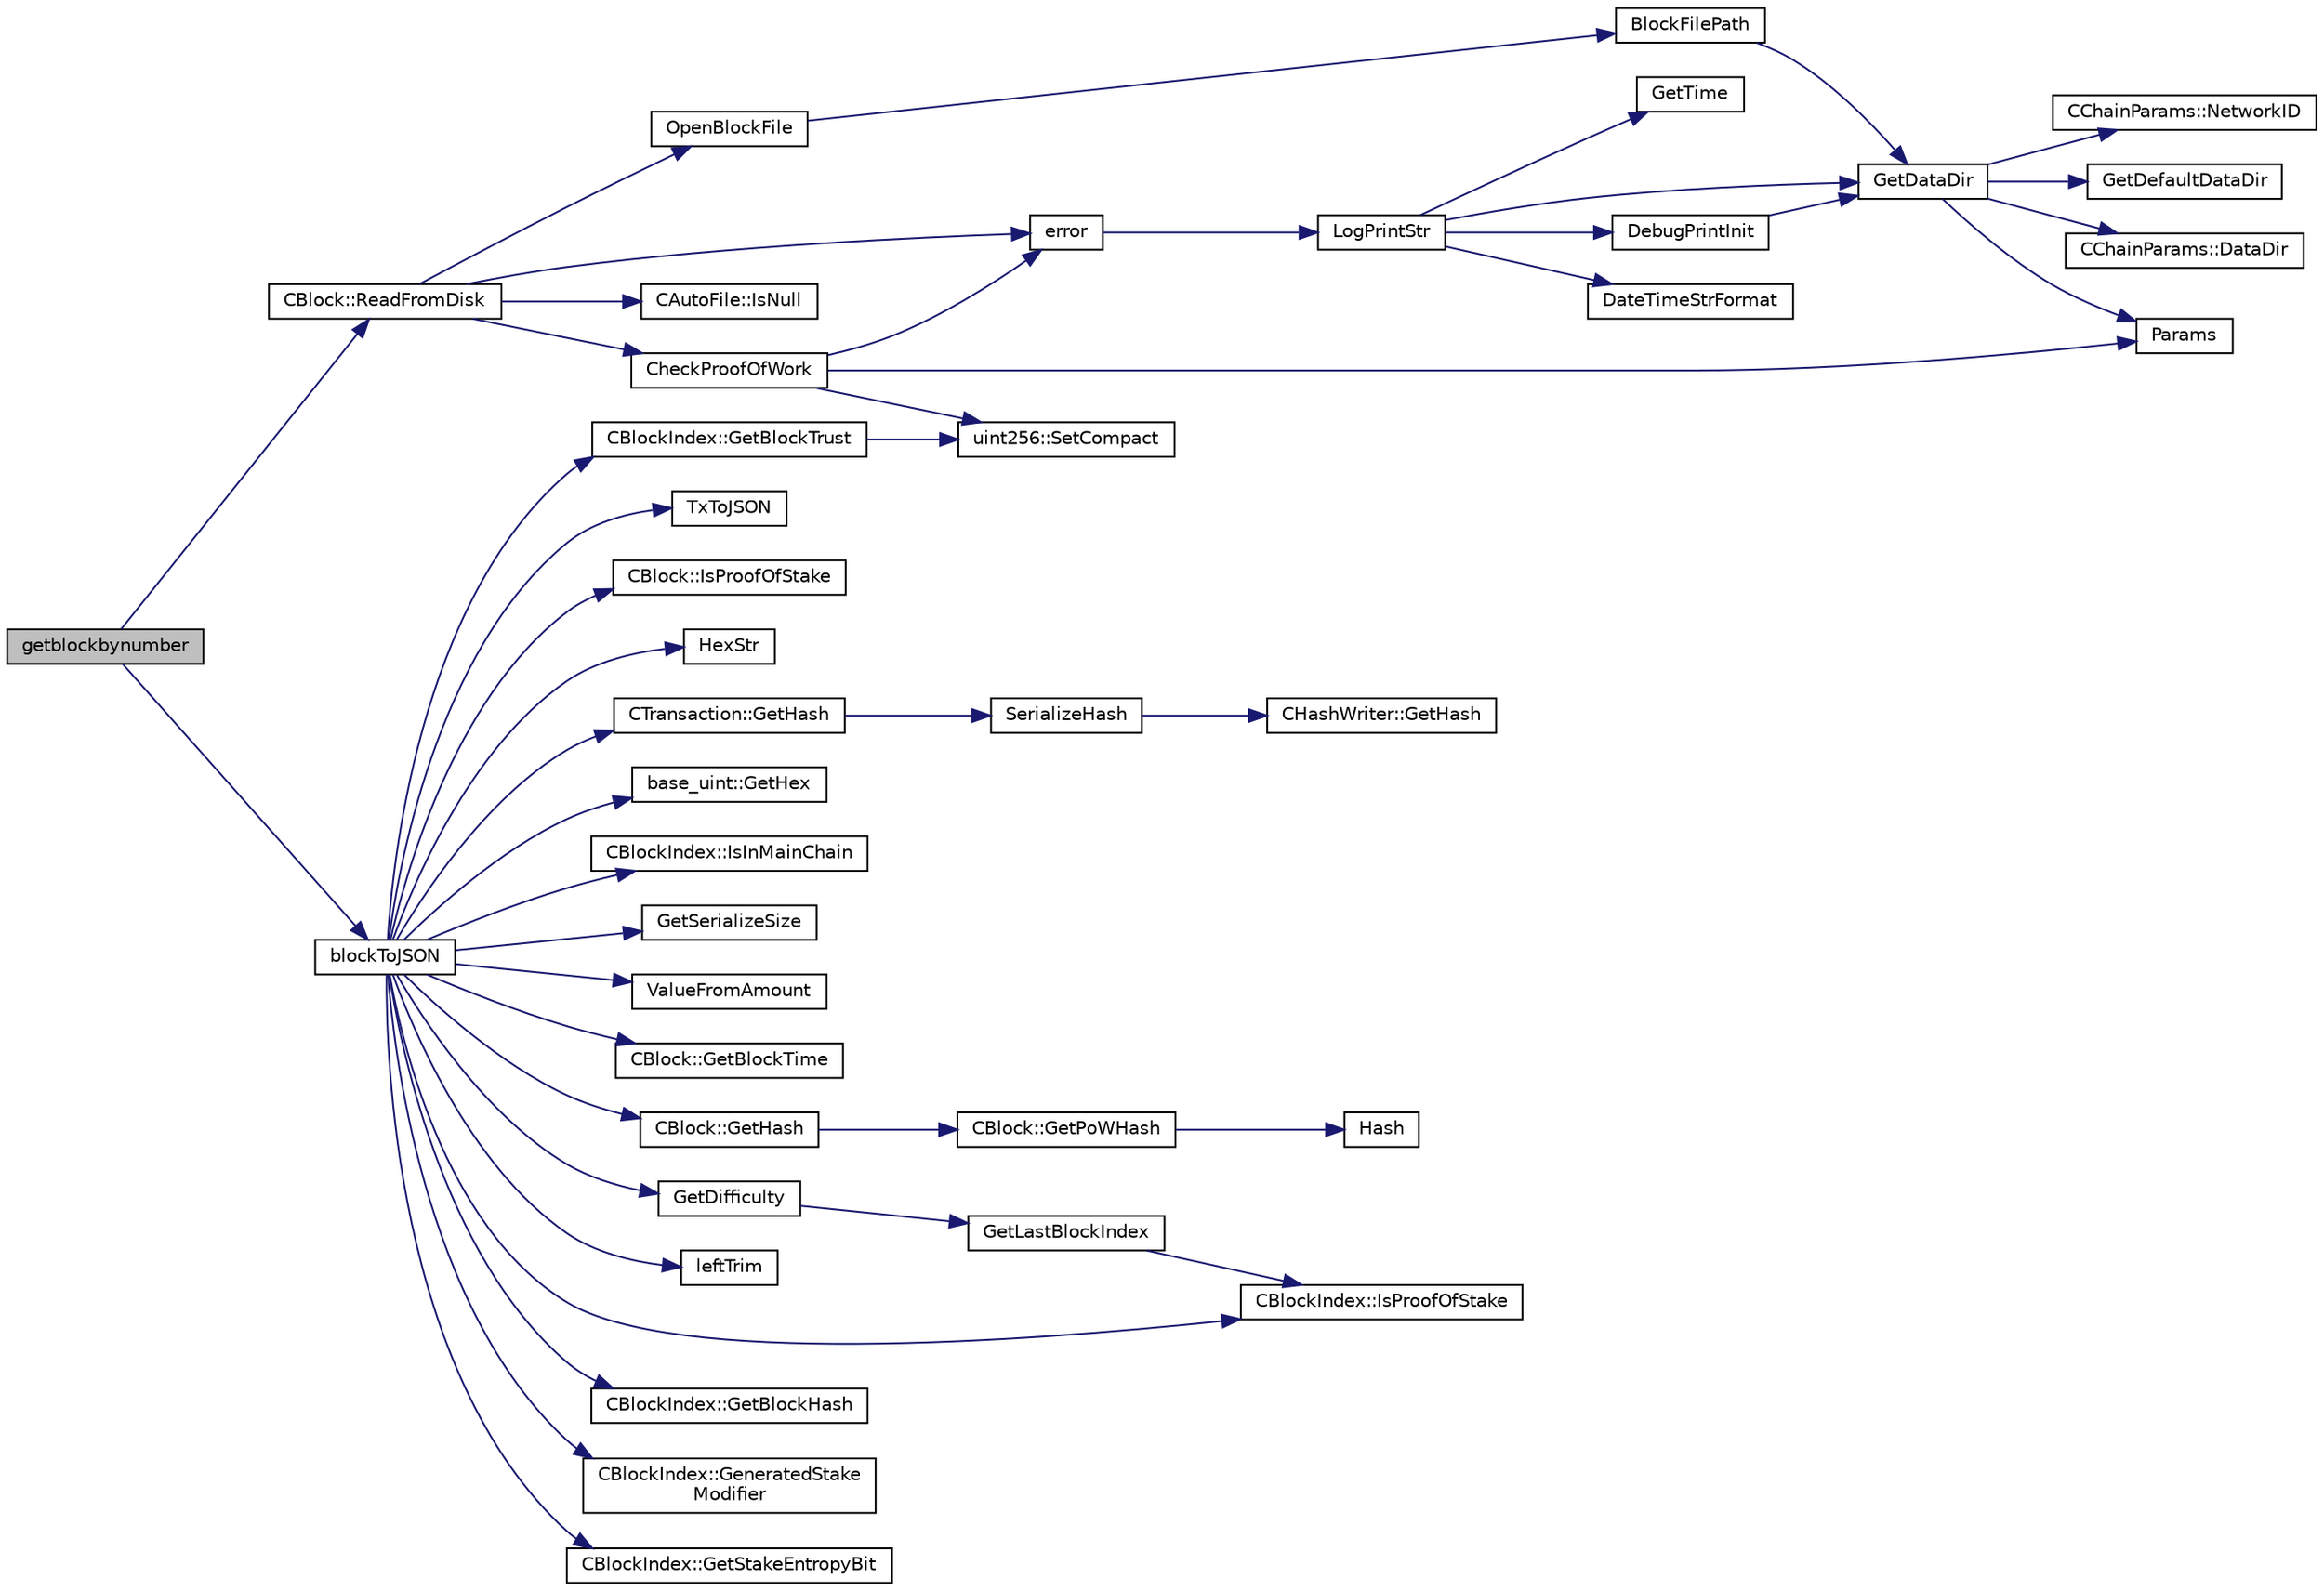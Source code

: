 digraph "getblockbynumber"
{
  edge [fontname="Helvetica",fontsize="10",labelfontname="Helvetica",labelfontsize="10"];
  node [fontname="Helvetica",fontsize="10",shape=record];
  rankdir="LR";
  Node76 [label="getblockbynumber",height=0.2,width=0.4,color="black", fillcolor="grey75", style="filled", fontcolor="black"];
  Node76 -> Node77 [color="midnightblue",fontsize="10",style="solid",fontname="Helvetica"];
  Node77 [label="CBlock::ReadFromDisk",height=0.2,width=0.4,color="black", fillcolor="white", style="filled",URL="$d3/d51/class_c_block.html#a77a1b1e9902e1e557d762f5a5f325cd8"];
  Node77 -> Node78 [color="midnightblue",fontsize="10",style="solid",fontname="Helvetica"];
  Node78 [label="OpenBlockFile",height=0.2,width=0.4,color="black", fillcolor="white", style="filled",URL="$d4/dbf/main_8h.html#acaa494f20aefb99c5f5f9022a97d0040"];
  Node78 -> Node79 [color="midnightblue",fontsize="10",style="solid",fontname="Helvetica"];
  Node79 [label="BlockFilePath",height=0.2,width=0.4,color="black", fillcolor="white", style="filled",URL="$df/d0a/main_8cpp.html#ac8bea30995cabddbc181f7c3b81340f0"];
  Node79 -> Node80 [color="midnightblue",fontsize="10",style="solid",fontname="Helvetica"];
  Node80 [label="GetDataDir",height=0.2,width=0.4,color="black", fillcolor="white", style="filled",URL="$df/d2d/util_8cpp.html#ab83866a054745d4b30a3948a1b44beba"];
  Node80 -> Node81 [color="midnightblue",fontsize="10",style="solid",fontname="Helvetica"];
  Node81 [label="Params",height=0.2,width=0.4,color="black", fillcolor="white", style="filled",URL="$df/dbf/chainparams_8cpp.html#ace5c5b706d71a324a417dd2db394fd4a",tooltip="Return the currently selected parameters. "];
  Node80 -> Node82 [color="midnightblue",fontsize="10",style="solid",fontname="Helvetica"];
  Node82 [label="CChainParams::NetworkID",height=0.2,width=0.4,color="black", fillcolor="white", style="filled",URL="$d1/d4f/class_c_chain_params.html#a90dc493ec0c0325c98c3ac06eb99862b"];
  Node80 -> Node83 [color="midnightblue",fontsize="10",style="solid",fontname="Helvetica"];
  Node83 [label="GetDefaultDataDir",height=0.2,width=0.4,color="black", fillcolor="white", style="filled",URL="$df/d2d/util_8cpp.html#ab272995de020a3bcbf743be630e485c6"];
  Node80 -> Node84 [color="midnightblue",fontsize="10",style="solid",fontname="Helvetica"];
  Node84 [label="CChainParams::DataDir",height=0.2,width=0.4,color="black", fillcolor="white", style="filled",URL="$d1/d4f/class_c_chain_params.html#a959488b5d8e6fe62857940b831d73a78"];
  Node77 -> Node85 [color="midnightblue",fontsize="10",style="solid",fontname="Helvetica"];
  Node85 [label="CAutoFile::IsNull",height=0.2,width=0.4,color="black", fillcolor="white", style="filled",URL="$df/dc9/class_c_auto_file.html#a7fd47268b6d85a89acafdb73559f8e78",tooltip="Return true if the wrapped FILE* is NULL, false otherwise. "];
  Node77 -> Node86 [color="midnightblue",fontsize="10",style="solid",fontname="Helvetica"];
  Node86 [label="error",height=0.2,width=0.4,color="black", fillcolor="white", style="filled",URL="$d8/d3c/util_8h.html#af8985880cf4ef26df0a5aa2ffcb76662"];
  Node86 -> Node87 [color="midnightblue",fontsize="10",style="solid",fontname="Helvetica"];
  Node87 [label="LogPrintStr",height=0.2,width=0.4,color="black", fillcolor="white", style="filled",URL="$d8/d3c/util_8h.html#afd4c3002b2797c0560adddb6af3ca1da"];
  Node87 -> Node88 [color="midnightblue",fontsize="10",style="solid",fontname="Helvetica"];
  Node88 [label="DebugPrintInit",height=0.2,width=0.4,color="black", fillcolor="white", style="filled",URL="$df/d2d/util_8cpp.html#a751ff5f21d880737811136b5e0bcea12"];
  Node88 -> Node80 [color="midnightblue",fontsize="10",style="solid",fontname="Helvetica"];
  Node87 -> Node80 [color="midnightblue",fontsize="10",style="solid",fontname="Helvetica"];
  Node87 -> Node89 [color="midnightblue",fontsize="10",style="solid",fontname="Helvetica"];
  Node89 [label="DateTimeStrFormat",height=0.2,width=0.4,color="black", fillcolor="white", style="filled",URL="$df/d2d/util_8cpp.html#a749bc6776c8ec72d7c5e4dea56aee415"];
  Node87 -> Node90 [color="midnightblue",fontsize="10",style="solid",fontname="Helvetica"];
  Node90 [label="GetTime",height=0.2,width=0.4,color="black", fillcolor="white", style="filled",URL="$df/d2d/util_8cpp.html#a46fac5fba8ba905b5f9acb364f5d8c6f"];
  Node77 -> Node91 [color="midnightblue",fontsize="10",style="solid",fontname="Helvetica"];
  Node91 [label="CheckProofOfWork",height=0.2,width=0.4,color="black", fillcolor="white", style="filled",URL="$d1/d08/proofs_8cpp.html#a20a76dbc6ac5b8a6e0aaef85522b1069",tooltip="Check whether a block hash satisfies the proof-of-work requirement specified by nBits. "];
  Node91 -> Node92 [color="midnightblue",fontsize="10",style="solid",fontname="Helvetica"];
  Node92 [label="uint256::SetCompact",height=0.2,width=0.4,color="black", fillcolor="white", style="filled",URL="$d2/d86/classuint256.html#a54bc91c8535c43f881bba1fdb11ca7fa",tooltip="The \"compact\" format is a representation of a whole number N using an unsigned 32bit number similar t..."];
  Node91 -> Node81 [color="midnightblue",fontsize="10",style="solid",fontname="Helvetica"];
  Node91 -> Node86 [color="midnightblue",fontsize="10",style="solid",fontname="Helvetica"];
  Node76 -> Node93 [color="midnightblue",fontsize="10",style="solid",fontname="Helvetica"];
  Node93 [label="blockToJSON",height=0.2,width=0.4,color="black", fillcolor="white", style="filled",URL="$d0/d47/rpcblockchain_8cpp.html#a414df5de934bac4418f19c9293f63dad"];
  Node93 -> Node94 [color="midnightblue",fontsize="10",style="solid",fontname="Helvetica"];
  Node94 [label="CBlock::GetHash",height=0.2,width=0.4,color="black", fillcolor="white", style="filled",URL="$d3/d51/class_c_block.html#a681acf1fa72ec2ed6c83ea5afc14e0f3"];
  Node94 -> Node95 [color="midnightblue",fontsize="10",style="solid",fontname="Helvetica"];
  Node95 [label="CBlock::GetPoWHash",height=0.2,width=0.4,color="black", fillcolor="white", style="filled",URL="$d3/d51/class_c_block.html#af203beb528a62ec30b0453cf5d860044"];
  Node95 -> Node96 [color="midnightblue",fontsize="10",style="solid",fontname="Helvetica"];
  Node96 [label="Hash",height=0.2,width=0.4,color="black", fillcolor="white", style="filled",URL="$db/dfb/hash_8h.html#ab3f6c437460137530d86e09c2c102e99"];
  Node93 -> Node97 [color="midnightblue",fontsize="10",style="solid",fontname="Helvetica"];
  Node97 [label="base_uint::GetHex",height=0.2,width=0.4,color="black", fillcolor="white", style="filled",URL="$da/df7/classbase__uint.html#ae5e7b7481de91ebead20eebd5d685441"];
  Node93 -> Node98 [color="midnightblue",fontsize="10",style="solid",fontname="Helvetica"];
  Node98 [label="CBlockIndex::IsInMainChain",height=0.2,width=0.4,color="black", fillcolor="white", style="filled",URL="$d3/dbd/class_c_block_index.html#af4f055accf83016b226fd969e4de8fd7"];
  Node93 -> Node99 [color="midnightblue",fontsize="10",style="solid",fontname="Helvetica"];
  Node99 [label="GetSerializeSize",height=0.2,width=0.4,color="black", fillcolor="white", style="filled",URL="$df/d9d/serialize_8h.html#a48239e478ae730373d1984fe304ca025"];
  Node93 -> Node100 [color="midnightblue",fontsize="10",style="solid",fontname="Helvetica"];
  Node100 [label="ValueFromAmount",height=0.2,width=0.4,color="black", fillcolor="white", style="filled",URL="$d6/d76/rpcserver_8cpp.html#a577ce17add6d7e837a6e0653f8c048a1"];
  Node93 -> Node101 [color="midnightblue",fontsize="10",style="solid",fontname="Helvetica"];
  Node101 [label="CBlock::GetBlockTime",height=0.2,width=0.4,color="black", fillcolor="white", style="filled",URL="$d3/d51/class_c_block.html#a4fa8201373b08e0ee4b4c678b8f2c4aa"];
  Node93 -> Node102 [color="midnightblue",fontsize="10",style="solid",fontname="Helvetica"];
  Node102 [label="GetDifficulty",height=0.2,width=0.4,color="black", fillcolor="white", style="filled",URL="$d0/d47/rpcblockchain_8cpp.html#a65a78b16d228932a6142656509a8bce4"];
  Node102 -> Node103 [color="midnightblue",fontsize="10",style="solid",fontname="Helvetica"];
  Node103 [label="GetLastBlockIndex",height=0.2,width=0.4,color="black", fillcolor="white", style="filled",URL="$df/d0a/main_8cpp.html#a67a2382a391340c12c45961f3b8c66e8"];
  Node103 -> Node104 [color="midnightblue",fontsize="10",style="solid",fontname="Helvetica"];
  Node104 [label="CBlockIndex::IsProofOfStake",height=0.2,width=0.4,color="black", fillcolor="white", style="filled",URL="$d3/dbd/class_c_block_index.html#a2438a891e9d43821c0d99e1bdac56fde"];
  Node93 -> Node105 [color="midnightblue",fontsize="10",style="solid",fontname="Helvetica"];
  Node105 [label="leftTrim",height=0.2,width=0.4,color="black", fillcolor="white", style="filled",URL="$d8/d3c/util_8h.html#a8bd08fb413d92858692abb1ab182014c"];
  Node93 -> Node106 [color="midnightblue",fontsize="10",style="solid",fontname="Helvetica"];
  Node106 [label="CBlockIndex::GetBlockTrust",height=0.2,width=0.4,color="black", fillcolor="white", style="filled",URL="$d3/dbd/class_c_block_index.html#a59372ec3586ce89140acf3affc6e1f70"];
  Node106 -> Node92 [color="midnightblue",fontsize="10",style="solid",fontname="Helvetica"];
  Node93 -> Node107 [color="midnightblue",fontsize="10",style="solid",fontname="Helvetica"];
  Node107 [label="CBlockIndex::GetBlockHash",height=0.2,width=0.4,color="black", fillcolor="white", style="filled",URL="$d3/dbd/class_c_block_index.html#a98490a2788c65cdd6ae9002b004dd74c"];
  Node93 -> Node104 [color="midnightblue",fontsize="10",style="solid",fontname="Helvetica"];
  Node93 -> Node108 [color="midnightblue",fontsize="10",style="solid",fontname="Helvetica"];
  Node108 [label="CBlockIndex::GeneratedStake\lModifier",height=0.2,width=0.4,color="black", fillcolor="white", style="filled",URL="$d3/dbd/class_c_block_index.html#a7b629ae58cb86d49d7fb6f4f7411062d"];
  Node93 -> Node109 [color="midnightblue",fontsize="10",style="solid",fontname="Helvetica"];
  Node109 [label="CBlockIndex::GetStakeEntropyBit",height=0.2,width=0.4,color="black", fillcolor="white", style="filled",URL="$d3/dbd/class_c_block_index.html#a22a225e6caa79bb05f4d996cc48ca7ad"];
  Node93 -> Node110 [color="midnightblue",fontsize="10",style="solid",fontname="Helvetica"];
  Node110 [label="CTransaction::GetHash",height=0.2,width=0.4,color="black", fillcolor="white", style="filled",URL="$df/d43/class_c_transaction.html#a0b46d80e82ca324e82c2ce3fc1492bfa"];
  Node110 -> Node111 [color="midnightblue",fontsize="10",style="solid",fontname="Helvetica"];
  Node111 [label="SerializeHash",height=0.2,width=0.4,color="black", fillcolor="white", style="filled",URL="$db/dfb/hash_8h.html#a6de694e43f17c62025c6883965b65e63"];
  Node111 -> Node112 [color="midnightblue",fontsize="10",style="solid",fontname="Helvetica"];
  Node112 [label="CHashWriter::GetHash",height=0.2,width=0.4,color="black", fillcolor="white", style="filled",URL="$d2/def/class_c_hash_writer.html#ae94a937211502eabf19477630090093a"];
  Node93 -> Node113 [color="midnightblue",fontsize="10",style="solid",fontname="Helvetica"];
  Node113 [label="TxToJSON",height=0.2,width=0.4,color="black", fillcolor="white", style="filled",URL="$d0/d47/rpcblockchain_8cpp.html#aba644e892d0fe242879f44311747ec76"];
  Node93 -> Node114 [color="midnightblue",fontsize="10",style="solid",fontname="Helvetica"];
  Node114 [label="CBlock::IsProofOfStake",height=0.2,width=0.4,color="black", fillcolor="white", style="filled",URL="$d3/d51/class_c_block.html#ab70bdac61ff8eca54fd29c835cb4f025"];
  Node93 -> Node115 [color="midnightblue",fontsize="10",style="solid",fontname="Helvetica"];
  Node115 [label="HexStr",height=0.2,width=0.4,color="black", fillcolor="white", style="filled",URL="$d8/d3c/util_8h.html#ace13a819ca4e98c22847d26b3b357e75"];
}
